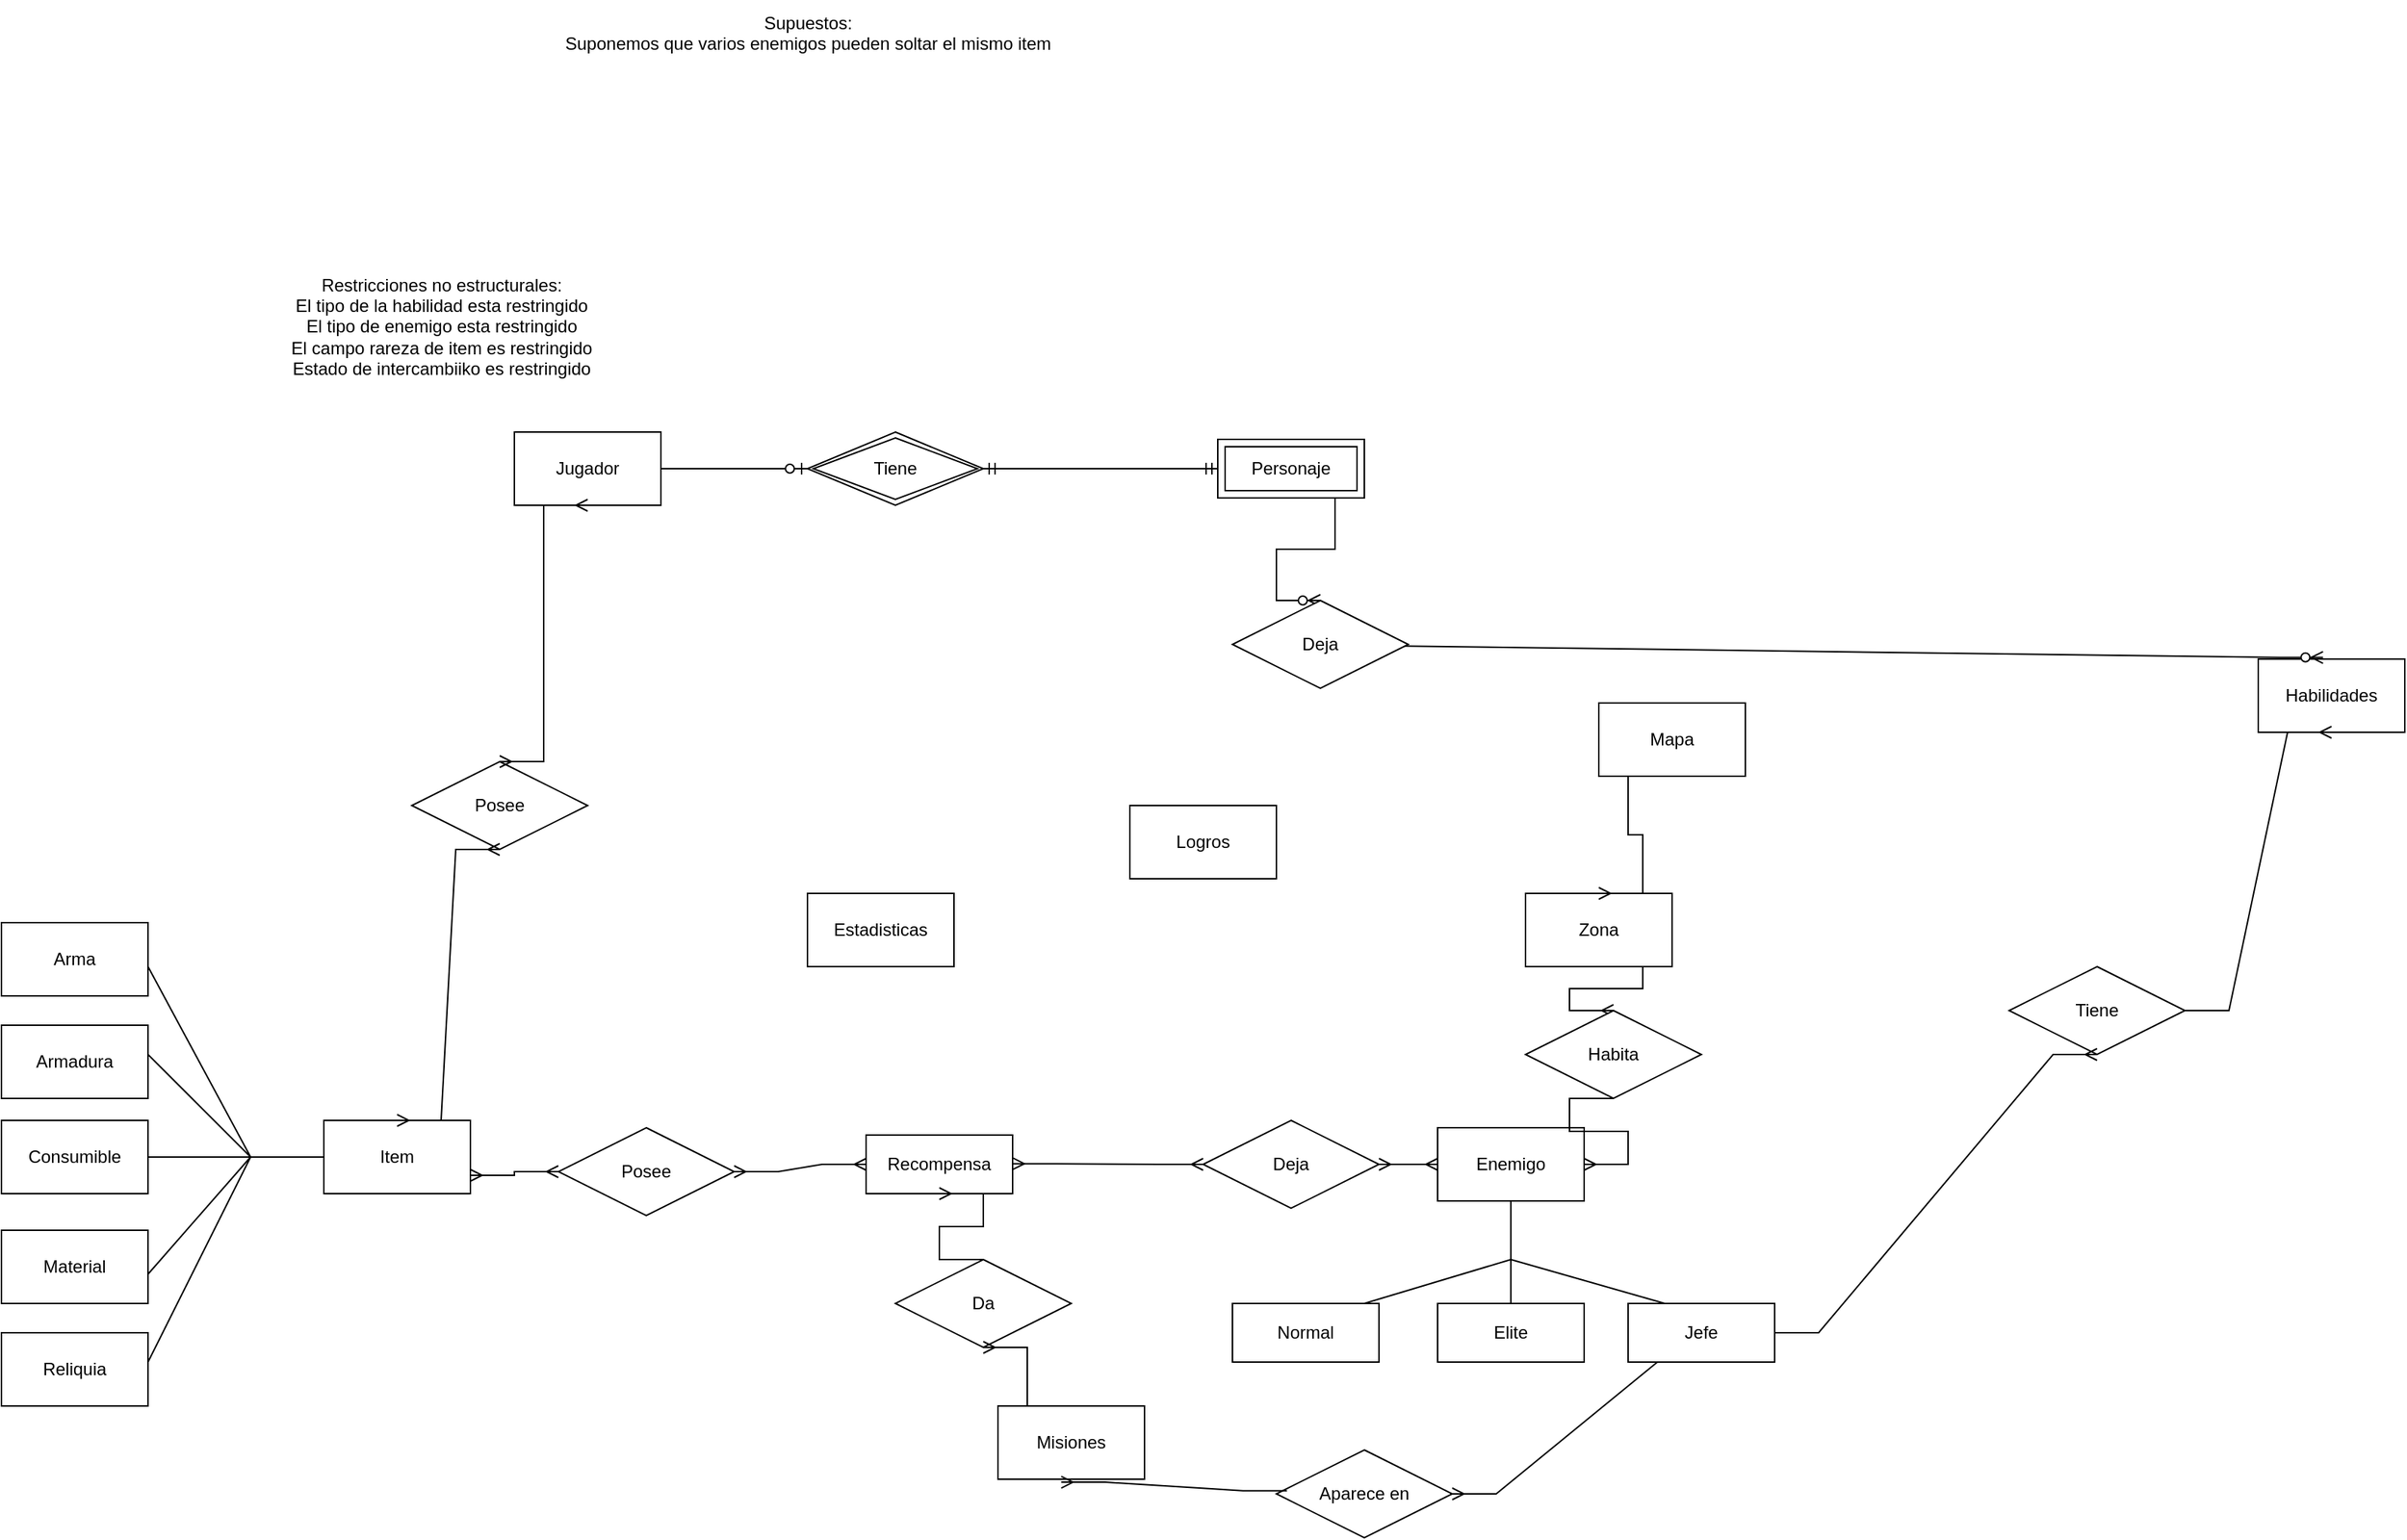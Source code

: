 <mxfile version="27.0.6">
  <diagram id="R2lEEEUBdFMjLlhIrx00" name="Page-1">
    <mxGraphModel dx="1677" dy="439" grid="1" gridSize="10" guides="1" tooltips="1" connect="1" arrows="1" fold="1" page="1" pageScale="1" pageWidth="850" pageHeight="1100" math="0" shadow="0" extFonts="Permanent Marker^https://fonts.googleapis.com/css?family=Permanent+Marker">
      <root>
        <mxCell id="0" />
        <mxCell id="1" parent="0" />
        <mxCell id="2ooHYgxjtdZlGW3W_7cF-103" value="Jugador" style="rounded=0;whiteSpace=wrap;html=1;" vertex="1" parent="1">
          <mxGeometry x="270" y="325" width="100" height="50" as="geometry" />
        </mxCell>
        <mxCell id="2ooHYgxjtdZlGW3W_7cF-105" value="Zona" style="rounded=0;whiteSpace=wrap;html=1;" vertex="1" parent="1">
          <mxGeometry x="960" y="640" width="100" height="50" as="geometry" />
        </mxCell>
        <mxCell id="2ooHYgxjtdZlGW3W_7cF-106" value="Mapa" style="rounded=0;whiteSpace=wrap;html=1;" vertex="1" parent="1">
          <mxGeometry x="1010" y="510" width="100" height="50" as="geometry" />
        </mxCell>
        <mxCell id="2ooHYgxjtdZlGW3W_7cF-107" value="Item" style="rounded=0;whiteSpace=wrap;html=1;" vertex="1" parent="1">
          <mxGeometry x="140" y="795" width="100" height="50" as="geometry" />
        </mxCell>
        <mxCell id="2ooHYgxjtdZlGW3W_7cF-108" value="Estadisticas" style="rounded=0;whiteSpace=wrap;html=1;" vertex="1" parent="1">
          <mxGeometry x="470" y="640" width="100" height="50" as="geometry" />
        </mxCell>
        <mxCell id="2ooHYgxjtdZlGW3W_7cF-109" value="Logros" style="rounded=0;whiteSpace=wrap;html=1;" vertex="1" parent="1">
          <mxGeometry x="690" y="580" width="100" height="50" as="geometry" />
        </mxCell>
        <mxCell id="2ooHYgxjtdZlGW3W_7cF-110" value="Personaje" style="shape=ext;margin=3;double=1;whiteSpace=wrap;html=1;align=center;" vertex="1" parent="1">
          <mxGeometry x="750" y="330" width="100" height="40" as="geometry" />
        </mxCell>
        <mxCell id="2ooHYgxjtdZlGW3W_7cF-111" value="Tiene" style="shape=rhombus;double=1;perimeter=rhombusPerimeter;whiteSpace=wrap;html=1;align=center;" vertex="1" parent="1">
          <mxGeometry x="470" y="325" width="120" height="50" as="geometry" />
        </mxCell>
        <mxCell id="2ooHYgxjtdZlGW3W_7cF-115" value="" style="edgeStyle=entityRelationEdgeStyle;fontSize=12;html=1;endArrow=ERzeroToOne;endFill=1;rounded=0;exitX=1;exitY=0.5;exitDx=0;exitDy=0;entryX=0;entryY=0.5;entryDx=0;entryDy=0;" edge="1" parent="1" source="2ooHYgxjtdZlGW3W_7cF-103" target="2ooHYgxjtdZlGW3W_7cF-111">
          <mxGeometry width="100" height="100" relative="1" as="geometry">
            <mxPoint x="460" y="440" as="sourcePoint" />
            <mxPoint x="560" y="340" as="targetPoint" />
          </mxGeometry>
        </mxCell>
        <mxCell id="2ooHYgxjtdZlGW3W_7cF-120" value="" style="edgeStyle=entityRelationEdgeStyle;fontSize=12;html=1;endArrow=ERmandOne;startArrow=ERmandOne;rounded=0;entryX=0;entryY=0.5;entryDx=0;entryDy=0;exitX=1;exitY=0.5;exitDx=0;exitDy=0;" edge="1" parent="1" source="2ooHYgxjtdZlGW3W_7cF-111" target="2ooHYgxjtdZlGW3W_7cF-110">
          <mxGeometry width="100" height="100" relative="1" as="geometry">
            <mxPoint x="530" y="370" as="sourcePoint" />
            <mxPoint x="630" y="270" as="targetPoint" />
          </mxGeometry>
        </mxCell>
        <mxCell id="2ooHYgxjtdZlGW3W_7cF-121" value="Habilidades" style="rounded=0;whiteSpace=wrap;html=1;" vertex="1" parent="1">
          <mxGeometry x="1460" y="480" width="100" height="50" as="geometry" />
        </mxCell>
        <mxCell id="2ooHYgxjtdZlGW3W_7cF-123" value="" style="edgeStyle=entityRelationEdgeStyle;fontSize=12;html=1;endArrow=ERzeroToMany;endFill=1;rounded=0;entryX=0.5;entryY=0;entryDx=0;entryDy=0;exitX=0.5;exitY=1;exitDx=0;exitDy=0;" edge="1" parent="1" source="2ooHYgxjtdZlGW3W_7cF-110" target="2ooHYgxjtdZlGW3W_7cF-157">
          <mxGeometry width="100" height="100" relative="1" as="geometry">
            <mxPoint x="940" y="170" as="sourcePoint" />
            <mxPoint x="860" y="415" as="targetPoint" />
          </mxGeometry>
        </mxCell>
        <mxCell id="2ooHYgxjtdZlGW3W_7cF-124" value="Restricciones no estructurales:&lt;br&gt;El tipo de la habilidad esta restringido&lt;br&gt;El tipo de enemigo esta restringido&lt;br&gt;El campo rareza de item es restringido&lt;br&gt;Estado de intercambiiko es restringido" style="text;html=1;align=center;verticalAlign=middle;resizable=0;points=[];autosize=1;strokeColor=none;fillColor=none;" vertex="1" parent="1">
          <mxGeometry x="105" y="208" width="230" height="90" as="geometry" />
        </mxCell>
        <mxCell id="2ooHYgxjtdZlGW3W_7cF-125" value="Enemigo" style="rounded=0;whiteSpace=wrap;html=1;" vertex="1" parent="1">
          <mxGeometry x="900" y="800" width="100" height="50" as="geometry" />
        </mxCell>
        <mxCell id="2ooHYgxjtdZlGW3W_7cF-127" value="Supuestos:&lt;br&gt;Suponemos que varios enemigos pueden soltar el mismo item&lt;div&gt;&lt;br&gt;&lt;/div&gt;" style="text;html=1;align=center;verticalAlign=middle;resizable=0;points=[];autosize=1;strokeColor=none;fillColor=none;" vertex="1" parent="1">
          <mxGeometry x="290" y="30" width="360" height="60" as="geometry" />
        </mxCell>
        <mxCell id="2ooHYgxjtdZlGW3W_7cF-128" style="edgeStyle=orthogonalEdgeStyle;rounded=0;orthogonalLoop=1;jettySize=auto;html=1;exitX=0.5;exitY=1;exitDx=0;exitDy=0;" edge="1" parent="1" source="2ooHYgxjtdZlGW3W_7cF-105" target="2ooHYgxjtdZlGW3W_7cF-105">
          <mxGeometry relative="1" as="geometry" />
        </mxCell>
        <mxCell id="2ooHYgxjtdZlGW3W_7cF-129" value="" style="edgeStyle=entityRelationEdgeStyle;fontSize=12;html=1;endArrow=ERmany;rounded=0;exitX=0.5;exitY=1;exitDx=0;exitDy=0;entryX=0.5;entryY=0;entryDx=0;entryDy=0;" edge="1" parent="1" source="2ooHYgxjtdZlGW3W_7cF-105" target="2ooHYgxjtdZlGW3W_7cF-146">
          <mxGeometry width="100" height="100" relative="1" as="geometry">
            <mxPoint x="1270.0" y="620.0" as="sourcePoint" />
            <mxPoint x="1260.0" y="755" as="targetPoint" />
          </mxGeometry>
        </mxCell>
        <mxCell id="2ooHYgxjtdZlGW3W_7cF-130" value="" style="edgeStyle=entityRelationEdgeStyle;fontSize=12;html=1;endArrow=ERmany;rounded=0;entryX=0.5;entryY=0;entryDx=0;entryDy=0;exitX=0.5;exitY=1;exitDx=0;exitDy=0;" edge="1" parent="1" source="2ooHYgxjtdZlGW3W_7cF-106" target="2ooHYgxjtdZlGW3W_7cF-105">
          <mxGeometry width="100" height="100" relative="1" as="geometry">
            <mxPoint x="910" y="600" as="sourcePoint" />
            <mxPoint x="1010" y="500" as="targetPoint" />
          </mxGeometry>
        </mxCell>
        <mxCell id="2ooHYgxjtdZlGW3W_7cF-131" value="" style="endArrow=none;html=1;rounded=0;exitX=0.5;exitY=1;exitDx=0;exitDy=0;" edge="1" parent="1" source="2ooHYgxjtdZlGW3W_7cF-125">
          <mxGeometry relative="1" as="geometry">
            <mxPoint x="880" y="870" as="sourcePoint" />
            <mxPoint x="950" y="890" as="targetPoint" />
          </mxGeometry>
        </mxCell>
        <mxCell id="2ooHYgxjtdZlGW3W_7cF-132" value="" style="endArrow=none;html=1;rounded=0;" edge="1" parent="1">
          <mxGeometry relative="1" as="geometry">
            <mxPoint x="950" y="890" as="sourcePoint" />
            <mxPoint x="850" y="920" as="targetPoint" />
          </mxGeometry>
        </mxCell>
        <mxCell id="2ooHYgxjtdZlGW3W_7cF-133" value="" style="endArrow=none;html=1;rounded=0;" edge="1" parent="1">
          <mxGeometry relative="1" as="geometry">
            <mxPoint x="950" y="890" as="sourcePoint" />
            <mxPoint x="950" y="920" as="targetPoint" />
          </mxGeometry>
        </mxCell>
        <mxCell id="2ooHYgxjtdZlGW3W_7cF-134" value="" style="endArrow=none;html=1;rounded=0;entryX=0.25;entryY=0;entryDx=0;entryDy=0;" edge="1" parent="1" target="2ooHYgxjtdZlGW3W_7cF-137">
          <mxGeometry relative="1" as="geometry">
            <mxPoint x="950" y="890" as="sourcePoint" />
            <mxPoint x="1030" y="920" as="targetPoint" />
          </mxGeometry>
        </mxCell>
        <mxCell id="2ooHYgxjtdZlGW3W_7cF-135" value="Normal" style="whiteSpace=wrap;html=1;align=center;" vertex="1" parent="1">
          <mxGeometry x="760" y="920" width="100" height="40" as="geometry" />
        </mxCell>
        <mxCell id="2ooHYgxjtdZlGW3W_7cF-136" value="Elite" style="whiteSpace=wrap;html=1;align=center;" vertex="1" parent="1">
          <mxGeometry x="900" y="920" width="100" height="40" as="geometry" />
        </mxCell>
        <mxCell id="2ooHYgxjtdZlGW3W_7cF-137" value="Jefe" style="whiteSpace=wrap;html=1;align=center;" vertex="1" parent="1">
          <mxGeometry x="1030" y="920" width="100" height="40" as="geometry" />
        </mxCell>
        <mxCell id="2ooHYgxjtdZlGW3W_7cF-138" value="Misiones" style="rounded=0;whiteSpace=wrap;html=1;" vertex="1" parent="1">
          <mxGeometry x="600" y="990" width="100" height="50" as="geometry" />
        </mxCell>
        <mxCell id="2ooHYgxjtdZlGW3W_7cF-139" value="" style="edgeStyle=entityRelationEdgeStyle;fontSize=12;html=1;endArrow=ERmany;rounded=0;exitX=0.5;exitY=1;exitDx=0;exitDy=0;entryX=1;entryY=0.5;entryDx=0;entryDy=0;" edge="1" parent="1" source="2ooHYgxjtdZlGW3W_7cF-137" target="2ooHYgxjtdZlGW3W_7cF-144">
          <mxGeometry width="100" height="100" relative="1" as="geometry">
            <mxPoint x="1310" y="950" as="sourcePoint" />
            <mxPoint x="1150" y="1070" as="targetPoint" />
          </mxGeometry>
        </mxCell>
        <mxCell id="2ooHYgxjtdZlGW3W_7cF-141" value="" style="edgeStyle=entityRelationEdgeStyle;fontSize=12;html=1;endArrow=ERzeroToMany;endFill=1;rounded=0;entryX=0.442;entryY=-0.022;entryDx=0;entryDy=0;entryPerimeter=0;exitX=0;exitY=0.5;exitDx=0;exitDy=0;" edge="1" parent="1" source="2ooHYgxjtdZlGW3W_7cF-157" target="2ooHYgxjtdZlGW3W_7cF-121">
          <mxGeometry width="100" height="100" relative="1" as="geometry">
            <mxPoint x="650" y="560" as="sourcePoint" />
            <mxPoint x="950" y="465" as="targetPoint" />
          </mxGeometry>
        </mxCell>
        <mxCell id="2ooHYgxjtdZlGW3W_7cF-142" value="Deja" style="shape=rhombus;perimeter=rhombusPerimeter;whiteSpace=wrap;html=1;align=center;" vertex="1" parent="1">
          <mxGeometry x="740" y="795" width="120" height="60" as="geometry" />
        </mxCell>
        <mxCell id="2ooHYgxjtdZlGW3W_7cF-143" value="" style="edgeStyle=entityRelationEdgeStyle;fontSize=12;html=1;endArrow=ERmany;startArrow=ERmany;rounded=0;exitX=1;exitY=0.5;exitDx=0;exitDy=0;entryX=0;entryY=0.5;entryDx=0;entryDy=0;" edge="1" parent="1" source="2ooHYgxjtdZlGW3W_7cF-142">
          <mxGeometry width="100" height="100" relative="1" as="geometry">
            <mxPoint x="840" y="855" as="sourcePoint" />
            <mxPoint x="900" y="825" as="targetPoint" />
            <Array as="points">
              <mxPoint x="970" y="905" />
              <mxPoint x="940" y="835" />
            </Array>
          </mxGeometry>
        </mxCell>
        <mxCell id="2ooHYgxjtdZlGW3W_7cF-144" value="Aparece en" style="shape=rhombus;perimeter=rhombusPerimeter;whiteSpace=wrap;html=1;align=center;" vertex="1" parent="1">
          <mxGeometry x="790" y="1020" width="120" height="60" as="geometry" />
        </mxCell>
        <mxCell id="2ooHYgxjtdZlGW3W_7cF-145" value="" style="edgeStyle=entityRelationEdgeStyle;fontSize=12;html=1;endArrow=ERmany;rounded=0;exitX=0.06;exitY=0.464;exitDx=0;exitDy=0;entryX=0.432;entryY=1.041;entryDx=0;entryDy=0;exitPerimeter=0;entryPerimeter=0;" edge="1" parent="1" source="2ooHYgxjtdZlGW3W_7cF-144" target="2ooHYgxjtdZlGW3W_7cF-138">
          <mxGeometry width="100" height="100" relative="1" as="geometry">
            <mxPoint x="1080" y="1060" as="sourcePoint" />
            <mxPoint x="640" y="1060" as="targetPoint" />
            <Array as="points">
              <mxPoint x="980" y="1040" />
            </Array>
          </mxGeometry>
        </mxCell>
        <mxCell id="2ooHYgxjtdZlGW3W_7cF-146" value="Habita" style="shape=rhombus;perimeter=rhombusPerimeter;whiteSpace=wrap;html=1;align=center;" vertex="1" parent="1">
          <mxGeometry x="960" y="720" width="120" height="60" as="geometry" />
        </mxCell>
        <mxCell id="2ooHYgxjtdZlGW3W_7cF-147" value="" style="edgeStyle=entityRelationEdgeStyle;fontSize=12;html=1;endArrow=ERmany;rounded=0;exitX=0.5;exitY=1;exitDx=0;exitDy=0;entryX=1;entryY=0.5;entryDx=0;entryDy=0;" edge="1" parent="1" source="2ooHYgxjtdZlGW3W_7cF-146" target="2ooHYgxjtdZlGW3W_7cF-125">
          <mxGeometry width="100" height="100" relative="1" as="geometry">
            <mxPoint x="1030" y="710" as="sourcePoint" />
            <mxPoint x="1040" y="740" as="targetPoint" />
          </mxGeometry>
        </mxCell>
        <mxCell id="2ooHYgxjtdZlGW3W_7cF-148" value="Recompensa" style="whiteSpace=wrap;html=1;align=center;" vertex="1" parent="1">
          <mxGeometry x="510" y="805" width="100" height="40" as="geometry" />
        </mxCell>
        <mxCell id="2ooHYgxjtdZlGW3W_7cF-150" value="" style="edgeStyle=entityRelationEdgeStyle;fontSize=12;html=1;endArrow=ERmany;startArrow=ERmany;rounded=0;exitX=1;exitY=0.5;exitDx=0;exitDy=0;entryX=0;entryY=0.5;entryDx=0;entryDy=0;" edge="1" parent="1" target="2ooHYgxjtdZlGW3W_7cF-142">
          <mxGeometry width="100" height="100" relative="1" as="geometry">
            <mxPoint x="610" y="824.57" as="sourcePoint" />
            <mxPoint x="650" y="824.57" as="targetPoint" />
            <Array as="points">
              <mxPoint x="720" y="904.57" />
              <mxPoint x="690" y="834.57" />
              <mxPoint x="390" y="834.57" />
            </Array>
          </mxGeometry>
        </mxCell>
        <mxCell id="2ooHYgxjtdZlGW3W_7cF-151" value="" style="edgeStyle=entityRelationEdgeStyle;fontSize=12;html=1;endArrow=ERmany;startArrow=ERmany;rounded=0;exitX=1;exitY=0.75;exitDx=0;exitDy=0;entryX=0;entryY=0.5;entryDx=0;entryDy=0;" edge="1" parent="1" source="2ooHYgxjtdZlGW3W_7cF-107" target="2ooHYgxjtdZlGW3W_7cF-152">
          <mxGeometry width="100" height="100" relative="1" as="geometry">
            <mxPoint x="170.0" y="890" as="sourcePoint" />
            <mxPoint x="390" y="895" as="targetPoint" />
            <Array as="points">
              <mxPoint x="440" y="1040" />
              <mxPoint x="410" y="970" />
              <mxPoint x="110" y="970" />
            </Array>
          </mxGeometry>
        </mxCell>
        <mxCell id="2ooHYgxjtdZlGW3W_7cF-152" value="Posee" style="shape=rhombus;perimeter=rhombusPerimeter;whiteSpace=wrap;html=1;align=center;" vertex="1" parent="1">
          <mxGeometry x="300" y="800" width="120" height="60" as="geometry" />
        </mxCell>
        <mxCell id="2ooHYgxjtdZlGW3W_7cF-153" value="" style="edgeStyle=entityRelationEdgeStyle;fontSize=12;html=1;endArrow=ERmany;startArrow=ERmany;rounded=0;exitX=1;exitY=0.5;exitDx=0;exitDy=0;entryX=0;entryY=0.5;entryDx=0;entryDy=0;" edge="1" parent="1" source="2ooHYgxjtdZlGW3W_7cF-152" target="2ooHYgxjtdZlGW3W_7cF-148">
          <mxGeometry width="100" height="100" relative="1" as="geometry">
            <mxPoint x="440" y="843" as="sourcePoint" />
            <mxPoint x="500" y="840" as="targetPoint" />
            <Array as="points">
              <mxPoint x="640" y="1050" />
              <mxPoint x="610" y="980" />
              <mxPoint x="310" y="980" />
            </Array>
          </mxGeometry>
        </mxCell>
        <mxCell id="2ooHYgxjtdZlGW3W_7cF-154" value="Da" style="shape=rhombus;perimeter=rhombusPerimeter;whiteSpace=wrap;html=1;align=center;" vertex="1" parent="1">
          <mxGeometry x="530" y="890" width="120" height="60" as="geometry" />
        </mxCell>
        <mxCell id="2ooHYgxjtdZlGW3W_7cF-155" value="" style="edgeStyle=entityRelationEdgeStyle;fontSize=12;html=1;endArrow=ERmany;rounded=0;exitX=0.5;exitY=0;exitDx=0;exitDy=0;entryX=0.5;entryY=1;entryDx=0;entryDy=0;" edge="1" parent="1" source="2ooHYgxjtdZlGW3W_7cF-154" target="2ooHYgxjtdZlGW3W_7cF-148">
          <mxGeometry width="100" height="100" relative="1" as="geometry">
            <mxPoint x="444" y="976" as="sourcePoint" />
            <mxPoint x="290" y="970" as="targetPoint" />
            <Array as="points">
              <mxPoint x="627" y="968" />
            </Array>
          </mxGeometry>
        </mxCell>
        <mxCell id="2ooHYgxjtdZlGW3W_7cF-156" value="" style="edgeStyle=entityRelationEdgeStyle;fontSize=12;html=1;endArrow=ERmany;rounded=0;exitX=0.5;exitY=0;exitDx=0;exitDy=0;entryX=0.5;entryY=1;entryDx=0;entryDy=0;" edge="1" parent="1" source="2ooHYgxjtdZlGW3W_7cF-138" target="2ooHYgxjtdZlGW3W_7cF-154">
          <mxGeometry width="100" height="100" relative="1" as="geometry">
            <mxPoint x="650" y="905" as="sourcePoint" />
            <mxPoint x="620" y="860" as="targetPoint" />
            <Array as="points">
              <mxPoint x="687" y="983" />
            </Array>
          </mxGeometry>
        </mxCell>
        <mxCell id="2ooHYgxjtdZlGW3W_7cF-157" value="Deja" style="shape=rhombus;perimeter=rhombusPerimeter;whiteSpace=wrap;html=1;align=center;" vertex="1" parent="1">
          <mxGeometry x="760" y="440" width="120" height="60" as="geometry" />
        </mxCell>
        <mxCell id="2ooHYgxjtdZlGW3W_7cF-158" value="Tiene" style="shape=rhombus;perimeter=rhombusPerimeter;whiteSpace=wrap;html=1;align=center;" vertex="1" parent="1">
          <mxGeometry x="1290" y="690" width="120" height="60" as="geometry" />
        </mxCell>
        <mxCell id="2ooHYgxjtdZlGW3W_7cF-160" value="" style="edgeStyle=entityRelationEdgeStyle;fontSize=12;html=1;endArrow=ERmany;rounded=0;exitX=1;exitY=0.5;exitDx=0;exitDy=0;entryX=0.5;entryY=1;entryDx=0;entryDy=0;" edge="1" parent="1" source="2ooHYgxjtdZlGW3W_7cF-137" target="2ooHYgxjtdZlGW3W_7cF-158">
          <mxGeometry width="100" height="100" relative="1" as="geometry">
            <mxPoint x="1000" y="750" as="sourcePoint" />
            <mxPoint x="1100" y="650" as="targetPoint" />
          </mxGeometry>
        </mxCell>
        <mxCell id="2ooHYgxjtdZlGW3W_7cF-161" value="" style="edgeStyle=entityRelationEdgeStyle;fontSize=12;html=1;endArrow=ERmany;rounded=0;exitX=1;exitY=0.5;exitDx=0;exitDy=0;entryX=0.5;entryY=1;entryDx=0;entryDy=0;" edge="1" parent="1" source="2ooHYgxjtdZlGW3W_7cF-158" target="2ooHYgxjtdZlGW3W_7cF-121">
          <mxGeometry width="100" height="100" relative="1" as="geometry">
            <mxPoint x="1340" y="1010" as="sourcePoint" />
            <mxPoint x="1560" y="820" as="targetPoint" />
          </mxGeometry>
        </mxCell>
        <mxCell id="2ooHYgxjtdZlGW3W_7cF-162" value="Posee" style="shape=rhombus;perimeter=rhombusPerimeter;whiteSpace=wrap;html=1;align=center;" vertex="1" parent="1">
          <mxGeometry x="200" y="550" width="120" height="60" as="geometry" />
        </mxCell>
        <mxCell id="2ooHYgxjtdZlGW3W_7cF-163" value="" style="edgeStyle=entityRelationEdgeStyle;fontSize=12;html=1;endArrow=ERmany;startArrow=ERmany;rounded=0;exitX=0.5;exitY=0;exitDx=0;exitDy=0;entryX=0.5;entryY=1;entryDx=0;entryDy=0;" edge="1" parent="1" source="2ooHYgxjtdZlGW3W_7cF-107" target="2ooHYgxjtdZlGW3W_7cF-162">
          <mxGeometry width="100" height="100" relative="1" as="geometry">
            <mxPoint x="480" y="803" as="sourcePoint" />
            <mxPoint x="540" y="800" as="targetPoint" />
            <Array as="points">
              <mxPoint x="680" y="1010" />
              <mxPoint x="650" y="940" />
              <mxPoint x="350" y="940" />
            </Array>
          </mxGeometry>
        </mxCell>
        <mxCell id="2ooHYgxjtdZlGW3W_7cF-164" value="" style="edgeStyle=entityRelationEdgeStyle;fontSize=12;html=1;endArrow=ERmany;startArrow=ERmany;rounded=0;exitX=0.5;exitY=0;exitDx=0;exitDy=0;entryX=0.5;entryY=1;entryDx=0;entryDy=0;" edge="1" parent="1" source="2ooHYgxjtdZlGW3W_7cF-162" target="2ooHYgxjtdZlGW3W_7cF-103">
          <mxGeometry width="100" height="100" relative="1" as="geometry">
            <mxPoint x="630" y="725" as="sourcePoint" />
            <mxPoint x="720" y="720" as="targetPoint" />
            <Array as="points">
              <mxPoint x="850" y="945" />
              <mxPoint x="820" y="875" />
              <mxPoint x="520" y="875" />
            </Array>
          </mxGeometry>
        </mxCell>
        <mxCell id="2ooHYgxjtdZlGW3W_7cF-165" value="" style="endArrow=none;html=1;rounded=0;entryX=0;entryY=0.5;entryDx=0;entryDy=0;" edge="1" parent="1" target="2ooHYgxjtdZlGW3W_7cF-107">
          <mxGeometry relative="1" as="geometry">
            <mxPoint x="20" y="820" as="sourcePoint" />
            <mxPoint x="230" y="830" as="targetPoint" />
          </mxGeometry>
        </mxCell>
        <mxCell id="2ooHYgxjtdZlGW3W_7cF-166" value="" style="endArrow=none;html=1;rounded=0;" edge="1" parent="1">
          <mxGeometry relative="1" as="geometry">
            <mxPoint x="20" y="900" as="sourcePoint" />
            <mxPoint x="90" y="820" as="targetPoint" />
          </mxGeometry>
        </mxCell>
        <mxCell id="2ooHYgxjtdZlGW3W_7cF-167" value="" style="endArrow=none;html=1;rounded=0;" edge="1" parent="1">
          <mxGeometry relative="1" as="geometry">
            <mxPoint x="20" y="750" as="sourcePoint" />
            <mxPoint x="90" y="820" as="targetPoint" />
          </mxGeometry>
        </mxCell>
        <mxCell id="2ooHYgxjtdZlGW3W_7cF-168" value="" style="endArrow=none;html=1;rounded=0;" edge="1" parent="1">
          <mxGeometry relative="1" as="geometry">
            <mxPoint x="20" y="960" as="sourcePoint" />
            <mxPoint x="90" y="820" as="targetPoint" />
          </mxGeometry>
        </mxCell>
        <mxCell id="2ooHYgxjtdZlGW3W_7cF-169" value="" style="endArrow=none;html=1;rounded=0;" edge="1" parent="1">
          <mxGeometry relative="1" as="geometry">
            <mxPoint x="20" y="690" as="sourcePoint" />
            <mxPoint x="90" y="820" as="targetPoint" />
          </mxGeometry>
        </mxCell>
        <mxCell id="2ooHYgxjtdZlGW3W_7cF-170" value="Arma" style="rounded=0;whiteSpace=wrap;html=1;" vertex="1" parent="1">
          <mxGeometry x="-80" y="660" width="100" height="50" as="geometry" />
        </mxCell>
        <mxCell id="2ooHYgxjtdZlGW3W_7cF-171" value="Armadura" style="rounded=0;whiteSpace=wrap;html=1;" vertex="1" parent="1">
          <mxGeometry x="-80" y="730" width="100" height="50" as="geometry" />
        </mxCell>
        <mxCell id="2ooHYgxjtdZlGW3W_7cF-172" value="Consumible" style="rounded=0;whiteSpace=wrap;html=1;" vertex="1" parent="1">
          <mxGeometry x="-80" y="795" width="100" height="50" as="geometry" />
        </mxCell>
        <mxCell id="2ooHYgxjtdZlGW3W_7cF-173" value="Material" style="rounded=0;whiteSpace=wrap;html=1;" vertex="1" parent="1">
          <mxGeometry x="-80" y="870" width="100" height="50" as="geometry" />
        </mxCell>
        <mxCell id="2ooHYgxjtdZlGW3W_7cF-174" value="Reliquia" style="rounded=0;whiteSpace=wrap;html=1;" vertex="1" parent="1">
          <mxGeometry x="-80" y="940" width="100" height="50" as="geometry" />
        </mxCell>
      </root>
    </mxGraphModel>
  </diagram>
</mxfile>
